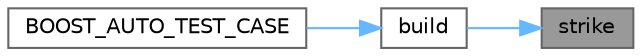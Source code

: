 digraph "strike"
{
 // INTERACTIVE_SVG=YES
 // LATEX_PDF_SIZE
  bgcolor="transparent";
  edge [fontname=Helvetica,fontsize=10,labelfontname=Helvetica,labelfontsize=10];
  node [fontname=Helvetica,fontsize=10,shape=box,height=0.2,width=0.4];
  rankdir="RL";
  Node1 [label="strike",height=0.2,width=0.4,color="gray40", fillcolor="grey60", style="filled", fontcolor="black",tooltip=" "];
  Node1 -> Node2 [dir="back",color="steelblue1",style="solid"];
  Node2 [label="build",height=0.2,width=0.4,color="grey40", fillcolor="white", style="filled",URL="$classore_1_1data_1_1_fx_european_barrier_option.html#af7b69d5b18d278257927e32b10a23ee6",tooltip="Build QuantLib/QuantExt instrument, link pricing engine."];
  Node2 -> Node3 [dir="back",color="steelblue1",style="solid"];
  Node3 [label="BOOST_AUTO_TEST_CASE",height=0.2,width=0.4,color="grey40", fillcolor="white", style="filled",URL="$fxexotics_8cpp.html#acfd93f4169abaf3c0d3541c4a297d9de",tooltip=" "];
}
